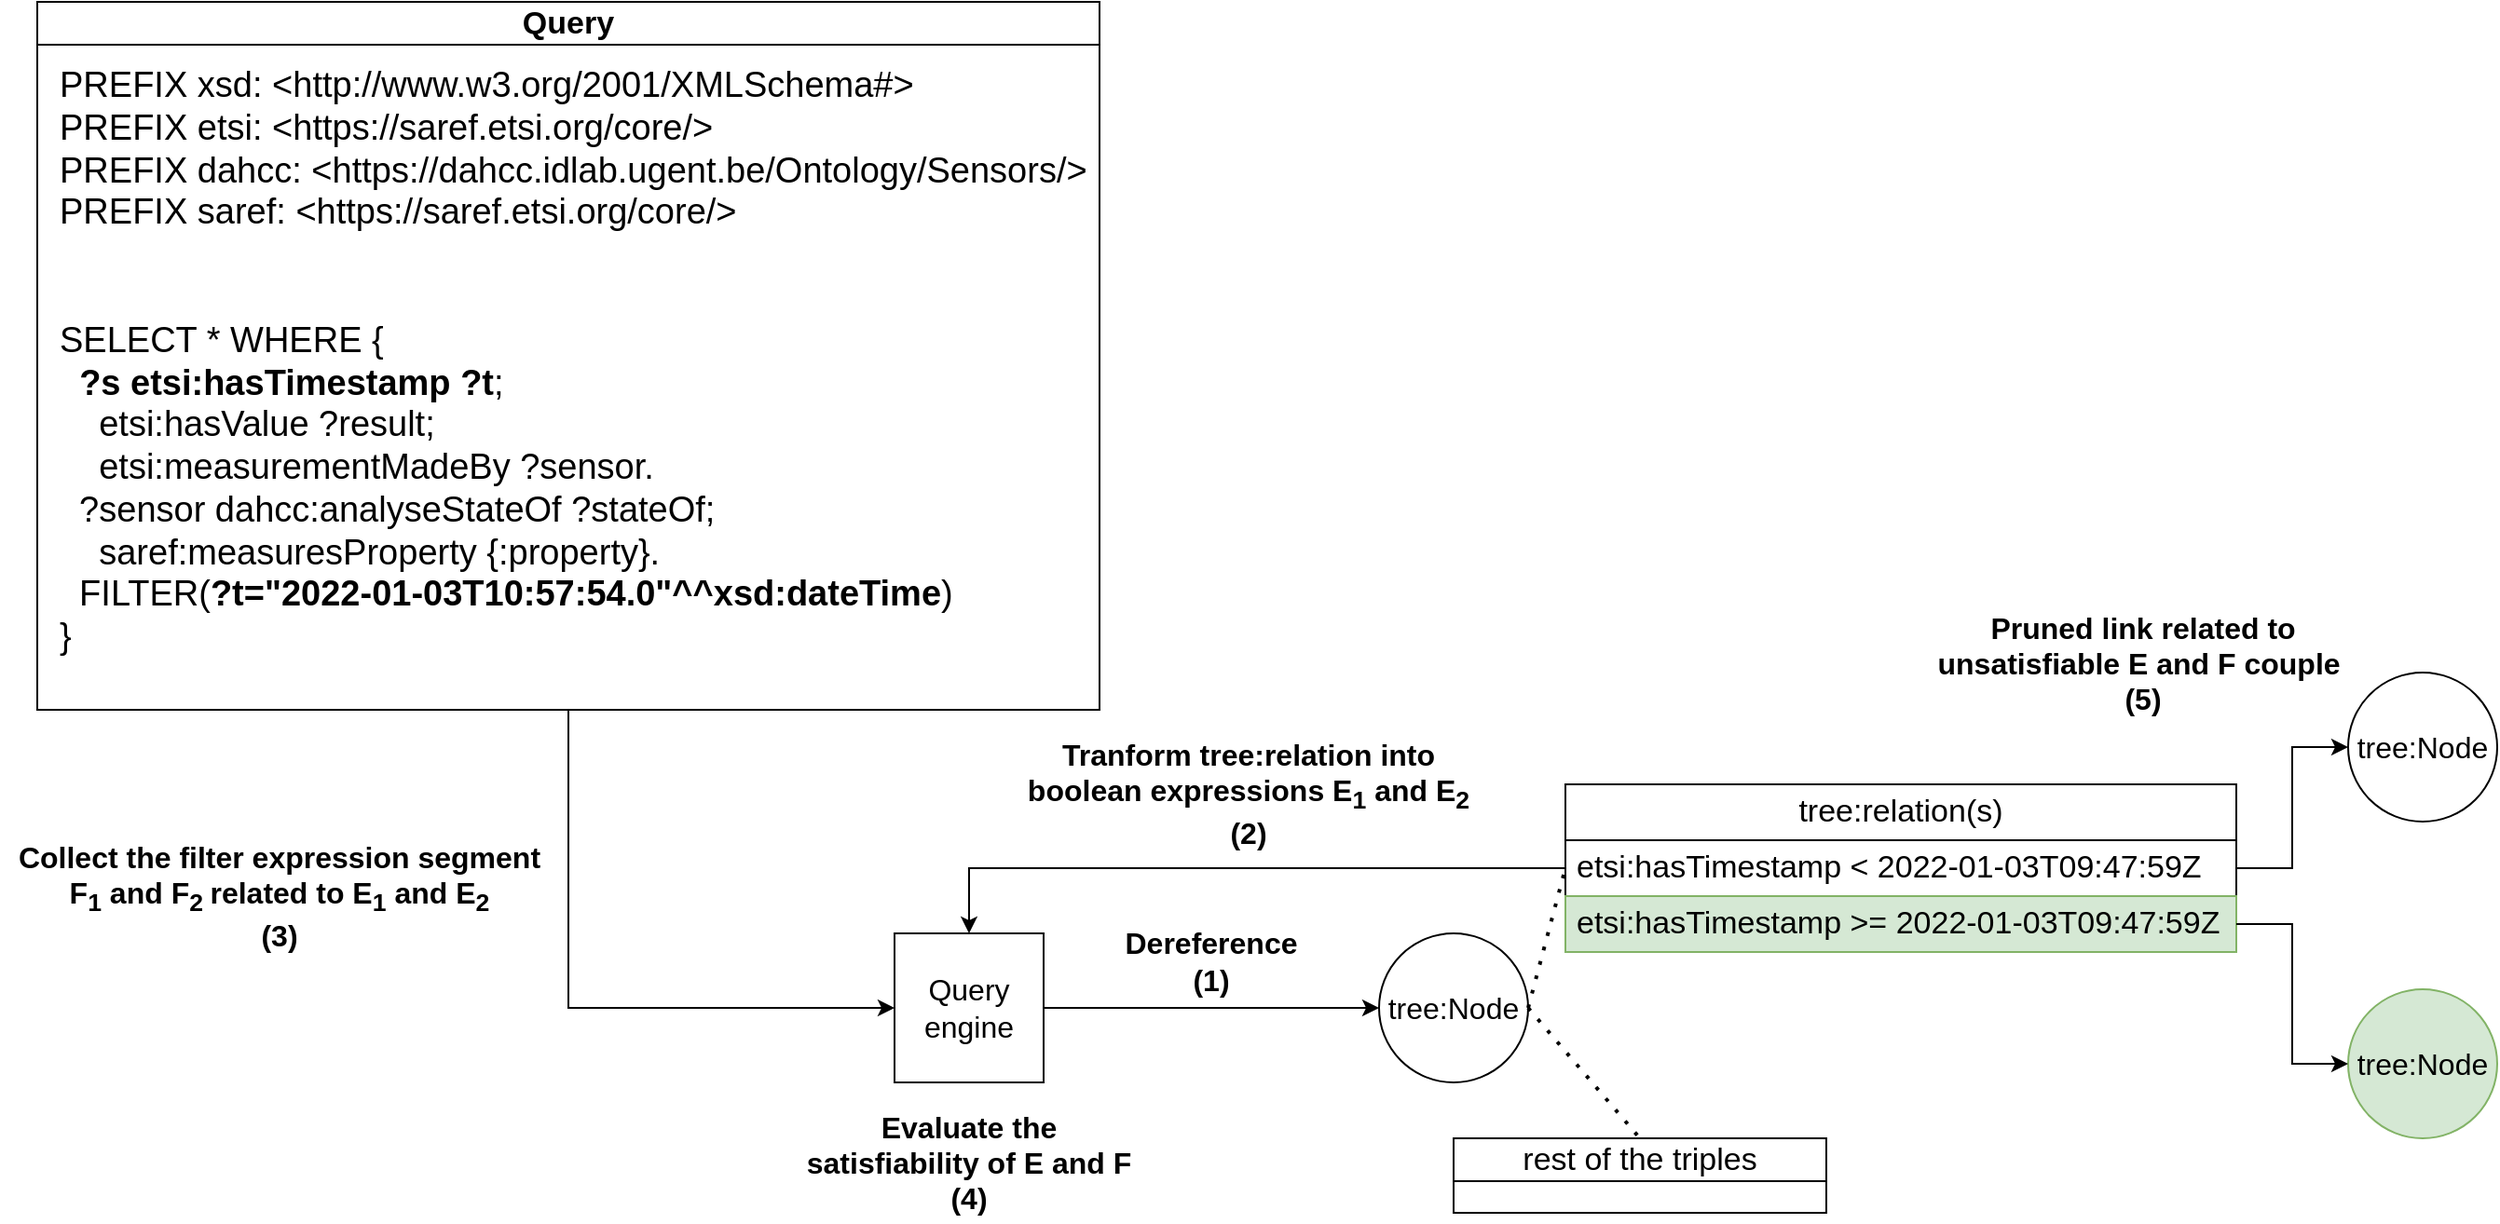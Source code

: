 <mxfile version="24.7.5">
  <diagram name="Page-1" id="36qb02-Rw7FwHsLuAy7y">
    <mxGraphModel dx="2165" dy="1707" grid="1" gridSize="10" guides="1" tooltips="1" connect="1" arrows="1" fold="1" page="1" pageScale="1" pageWidth="850" pageHeight="1100" math="0" shadow="0">
      <root>
        <mxCell id="0" />
        <mxCell id="1" parent="0" />
        <mxCell id="XJdJU15z8RzolVHAvxH--1" value="&lt;font style=&quot;font-size: 16px;&quot;&gt;tree:Node&lt;/font&gt;" style="ellipse;whiteSpace=wrap;html=1;aspect=fixed;" parent="1" vertex="1">
          <mxGeometry x="30" y="190" width="80" height="80" as="geometry" />
        </mxCell>
        <mxCell id="XJdJU15z8RzolVHAvxH--4" value="&lt;font style=&quot;font-size: 17px;&quot;&gt;tree:relation(s)&lt;/font&gt;" style="swimlane;fontStyle=0;childLayout=stackLayout;horizontal=1;startSize=30;horizontalStack=0;resizeParent=1;resizeParentMax=0;resizeLast=0;collapsible=1;marginBottom=0;whiteSpace=wrap;html=1;" parent="1" vertex="1">
          <mxGeometry x="130" y="110" width="360" height="90" as="geometry" />
        </mxCell>
        <mxCell id="XJdJU15z8RzolVHAvxH--5" value="&lt;font style=&quot;font-size: 17px;&quot;&gt;etsi:hasTimestamp &amp;lt;&amp;nbsp;&lt;/font&gt;&lt;span style=&quot;font-size: 17px;&quot;&gt;2022-01-03T09:47:59Z&lt;/span&gt;" style="text;strokeColor=none;fillColor=none;align=left;verticalAlign=middle;spacingLeft=4;spacingRight=4;overflow=hidden;points=[[0,0.5],[1,0.5]];portConstraint=eastwest;rotatable=0;whiteSpace=wrap;html=1;" parent="XJdJU15z8RzolVHAvxH--4" vertex="1">
          <mxGeometry y="30" width="360" height="30" as="geometry" />
        </mxCell>
        <mxCell id="XJdJU15z8RzolVHAvxH--6" value="&lt;font style=&quot;font-size: 17px;&quot;&gt;etsi:hasTimestamp &amp;gt;= 2022-01-03T09:47:59Z&lt;/font&gt;" style="text;strokeColor=#82b366;fillColor=#d5e8d4;align=left;verticalAlign=middle;spacingLeft=4;spacingRight=4;overflow=hidden;points=[[0,0.5],[1,0.5]];portConstraint=eastwest;rotatable=0;whiteSpace=wrap;html=1;" parent="XJdJU15z8RzolVHAvxH--4" vertex="1">
          <mxGeometry y="60" width="360" height="30" as="geometry" />
        </mxCell>
        <mxCell id="XJdJU15z8RzolVHAvxH--9" value="&lt;span style=&quot;font-weight: normal;&quot;&gt;&lt;font style=&quot;font-size: 17px;&quot;&gt;rest of the triples&lt;/font&gt;&lt;/span&gt;" style="swimlane;whiteSpace=wrap;html=1;startSize=23;" parent="1" vertex="1">
          <mxGeometry x="70" y="300" width="200" height="40" as="geometry" />
        </mxCell>
        <mxCell id="XJdJU15z8RzolVHAvxH--10" value="" style="endArrow=none;dashed=1;html=1;dashPattern=1 3;strokeWidth=2;rounded=0;exitX=1;exitY=0.5;exitDx=0;exitDy=0;entryX=0;entryY=0.5;entryDx=0;entryDy=0;" parent="1" source="XJdJU15z8RzolVHAvxH--1" target="XJdJU15z8RzolVHAvxH--5" edge="1">
          <mxGeometry width="50" height="50" relative="1" as="geometry">
            <mxPoint x="400" y="430" as="sourcePoint" />
            <mxPoint x="450" y="380" as="targetPoint" />
          </mxGeometry>
        </mxCell>
        <mxCell id="XJdJU15z8RzolVHAvxH--11" value="" style="endArrow=none;dashed=1;html=1;dashPattern=1 3;strokeWidth=2;rounded=0;exitX=1;exitY=0.5;exitDx=0;exitDy=0;entryX=0.5;entryY=0;entryDx=0;entryDy=0;" parent="1" source="XJdJU15z8RzolVHAvxH--1" target="XJdJU15z8RzolVHAvxH--9" edge="1">
          <mxGeometry width="50" height="50" relative="1" as="geometry">
            <mxPoint x="400" y="430" as="sourcePoint" />
            <mxPoint x="450" y="380" as="targetPoint" />
          </mxGeometry>
        </mxCell>
        <mxCell id="XJdJU15z8RzolVHAvxH--12" value="&lt;font style=&quot;font-size: 16px;&quot;&gt;tree:Node&lt;/font&gt;" style="ellipse;whiteSpace=wrap;html=1;aspect=fixed;" parent="1" vertex="1">
          <mxGeometry x="550" y="50" width="80" height="80" as="geometry" />
        </mxCell>
        <mxCell id="XJdJU15z8RzolVHAvxH--13" value="&lt;font style=&quot;font-size: 16px;&quot;&gt;tree:Node&lt;/font&gt;" style="ellipse;whiteSpace=wrap;html=1;aspect=fixed;fillColor=#d5e8d4;strokeColor=#82b366;" parent="1" vertex="1">
          <mxGeometry x="550" y="220" width="80" height="80" as="geometry" />
        </mxCell>
        <mxCell id="XJdJU15z8RzolVHAvxH--15" style="edgeStyle=orthogonalEdgeStyle;rounded=0;orthogonalLoop=1;jettySize=auto;html=1;entryX=0;entryY=0.5;entryDx=0;entryDy=0;" parent="1" source="XJdJU15z8RzolVHAvxH--5" target="XJdJU15z8RzolVHAvxH--12" edge="1">
          <mxGeometry relative="1" as="geometry" />
        </mxCell>
        <mxCell id="XJdJU15z8RzolVHAvxH--16" style="edgeStyle=orthogonalEdgeStyle;rounded=0;orthogonalLoop=1;jettySize=auto;html=1;entryX=0;entryY=0.5;entryDx=0;entryDy=0;" parent="1" source="XJdJU15z8RzolVHAvxH--6" target="XJdJU15z8RzolVHAvxH--13" edge="1">
          <mxGeometry relative="1" as="geometry" />
        </mxCell>
        <mxCell id="j-reUnlOrowOhb4wtbiG-2" style="edgeStyle=orthogonalEdgeStyle;rounded=0;orthogonalLoop=1;jettySize=auto;html=1;entryX=0;entryY=0.5;entryDx=0;entryDy=0;" parent="1" source="j-reUnlOrowOhb4wtbiG-1" target="XJdJU15z8RzolVHAvxH--1" edge="1">
          <mxGeometry relative="1" as="geometry" />
        </mxCell>
        <mxCell id="j-reUnlOrowOhb4wtbiG-1" value="&lt;font style=&quot;font-size: 16px;&quot;&gt;Query engine&lt;/font&gt;" style="whiteSpace=wrap;html=1;aspect=fixed;" parent="1" vertex="1">
          <mxGeometry x="-230" y="190" width="80" height="80" as="geometry" />
        </mxCell>
        <mxCell id="j-reUnlOrowOhb4wtbiG-3" value="&lt;font style=&quot;font-size: 16px;&quot;&gt;&lt;b&gt;Dereference (1)&lt;/b&gt;&lt;/font&gt;" style="text;html=1;align=center;verticalAlign=middle;whiteSpace=wrap;rounded=0;" parent="1" vertex="1">
          <mxGeometry x="-90" y="190" width="60" height="30" as="geometry" />
        </mxCell>
        <mxCell id="j-reUnlOrowOhb4wtbiG-4" style="edgeStyle=orthogonalEdgeStyle;rounded=0;orthogonalLoop=1;jettySize=auto;html=1;entryX=0.5;entryY=0;entryDx=0;entryDy=0;" parent="1" source="XJdJU15z8RzolVHAvxH--5" target="j-reUnlOrowOhb4wtbiG-1" edge="1">
          <mxGeometry relative="1" as="geometry" />
        </mxCell>
        <mxCell id="j-reUnlOrowOhb4wtbiG-5" value="&lt;font style=&quot;font-size: 16px;&quot;&gt;&lt;b&gt;Tranform tree:relation into boolean expressions E&lt;sub&gt;1&lt;/sub&gt; and E&lt;sub&gt;2&lt;/sub&gt;&lt;br&gt;(2)&lt;/b&gt;&lt;/font&gt;" style="text;html=1;align=center;verticalAlign=middle;whiteSpace=wrap;rounded=0;" parent="1" vertex="1">
          <mxGeometry x="-170" y="100" width="260" height="30" as="geometry" />
        </mxCell>
        <mxCell id="j-reUnlOrowOhb4wtbiG-6" value="&lt;div&gt;&lt;span style=&quot;font-size: 16px;&quot;&gt;&lt;b&gt;Pruned link related to unsatisfiable E and F couple&amp;nbsp;&lt;/b&gt;&lt;/span&gt;&lt;/div&gt;&lt;div&gt;&lt;span style=&quot;font-size: 16px;&quot;&gt;&lt;b&gt;(5)&lt;/b&gt;&lt;/span&gt;&lt;/div&gt;" style="text;html=1;align=center;verticalAlign=middle;whiteSpace=wrap;rounded=0;" parent="1" vertex="1">
          <mxGeometry x="320" y="30" width="240" height="30" as="geometry" />
        </mxCell>
        <mxCell id="j-reUnlOrowOhb4wtbiG-8" value="&lt;font style=&quot;font-size: 17px;&quot;&gt;Query&lt;/font&gt;" style="swimlane;whiteSpace=wrap;html=1;" parent="1" vertex="1">
          <mxGeometry x="-690" y="-310" width="570" height="380" as="geometry" />
        </mxCell>
        <mxCell id="j-reUnlOrowOhb4wtbiG-16" value="&lt;font style=&quot;font-size: 19px;&quot;&gt;PREFIX xsd: &amp;lt;http://www.w3.org/2001/XMLSchema#&amp;gt;&amp;nbsp;&lt;br style=&quot;padding: 0px; margin: 0px;&quot;&gt;PREFIX etsi: &amp;lt;https://saref.etsi.org/core/&amp;gt;&lt;br style=&quot;padding: 0px; margin: 0px;&quot;&gt;PREFIX dahcc: &amp;lt;https://dahcc.idlab.ugent.be/Ontology/Sensors/&amp;gt;&lt;br style=&quot;padding: 0px; margin: 0px;&quot;&gt;PREFIX saref: &amp;lt;https://saref.etsi.org/core/&amp;gt;&lt;br style=&quot;padding: 0px; margin: 0px;&quot;&gt;&lt;br style=&quot;padding: 0px; margin: 0px;&quot;&gt;&lt;br style=&quot;padding: 0px; margin: 0px;&quot;&gt;SELECT * WHERE {&lt;br style=&quot;padding: 0px; margin: 0px;&quot;&gt;&amp;nbsp; &lt;b&gt;?s etsi:hasTimestamp ?t&lt;/b&gt;;&lt;br style=&quot;padding: 0px; margin: 0px;&quot;&gt;&amp;nbsp; &amp;nbsp; etsi:hasValue ?result;&lt;br style=&quot;padding: 0px; margin: 0px;&quot;&gt;&amp;nbsp; &amp;nbsp; etsi:measurementMadeBy ?sensor.&lt;br style=&quot;padding: 0px; margin: 0px;&quot;&gt;&amp;nbsp; ?sensor dahcc:analyseStateOf ?stateOf;&lt;br style=&quot;padding: 0px; margin: 0px;&quot;&gt;&amp;nbsp; &amp;nbsp; saref:measuresProperty {:property}.&lt;br style=&quot;padding: 0px; margin: 0px;&quot;&gt;&amp;nbsp; FILTER(&lt;b&gt;?t=&quot;2022-01-03T10:57:54.0&quot;^^xsd:dateTime&lt;/b&gt;)&lt;br style=&quot;padding: 0px; margin: 0px;&quot;&gt;}&lt;/font&gt;" style="text;html=1;align=left;verticalAlign=middle;whiteSpace=wrap;rounded=0;" parent="j-reUnlOrowOhb4wtbiG-8" vertex="1">
          <mxGeometry x="10" y="25" width="560" height="335" as="geometry" />
        </mxCell>
        <mxCell id="j-reUnlOrowOhb4wtbiG-9" value="" style="endArrow=classic;html=1;rounded=0;exitX=0.5;exitY=1;exitDx=0;exitDy=0;entryX=0;entryY=0.5;entryDx=0;entryDy=0;" parent="1" source="j-reUnlOrowOhb4wtbiG-8" target="j-reUnlOrowOhb4wtbiG-1" edge="1">
          <mxGeometry width="50" height="50" relative="1" as="geometry">
            <mxPoint x="-200" y="120" as="sourcePoint" />
            <mxPoint x="-150" y="70" as="targetPoint" />
            <Array as="points">
              <mxPoint x="-405" y="230" />
            </Array>
          </mxGeometry>
        </mxCell>
        <mxCell id="j-reUnlOrowOhb4wtbiG-11" value="&lt;font style=&quot;font-size: 16px;&quot;&gt;&lt;b&gt;Collect the filter expression segment F&lt;sub&gt;1&lt;/sub&gt; and F&lt;sub&gt;2&amp;nbsp;&lt;/sub&gt;&lt;/b&gt;&lt;b&gt;related to E&lt;sub&gt;1&lt;/sub&gt; and E&lt;sub&gt;2&lt;/sub&gt;&lt;br&gt;(3)&lt;/b&gt;&lt;/font&gt;" style="text;html=1;align=center;verticalAlign=middle;whiteSpace=wrap;rounded=0;" parent="1" vertex="1">
          <mxGeometry x="-710" y="130" width="300" height="80" as="geometry" />
        </mxCell>
        <mxCell id="j-reUnlOrowOhb4wtbiG-13" value="&lt;div&gt;&lt;span style=&quot;font-size: 16px;&quot;&gt;&lt;b&gt;Evaluate the satisfiability of E and F&lt;/b&gt;&lt;/span&gt;&lt;/div&gt;&lt;div&gt;&lt;span style=&quot;font-size: 16px;&quot;&gt;&lt;b&gt;(4)&lt;/b&gt;&lt;/span&gt;&lt;/div&gt;" style="text;html=1;align=center;verticalAlign=middle;whiteSpace=wrap;rounded=0;" parent="1" vertex="1">
          <mxGeometry x="-280" y="280" width="180" height="65" as="geometry" />
        </mxCell>
      </root>
    </mxGraphModel>
  </diagram>
</mxfile>

